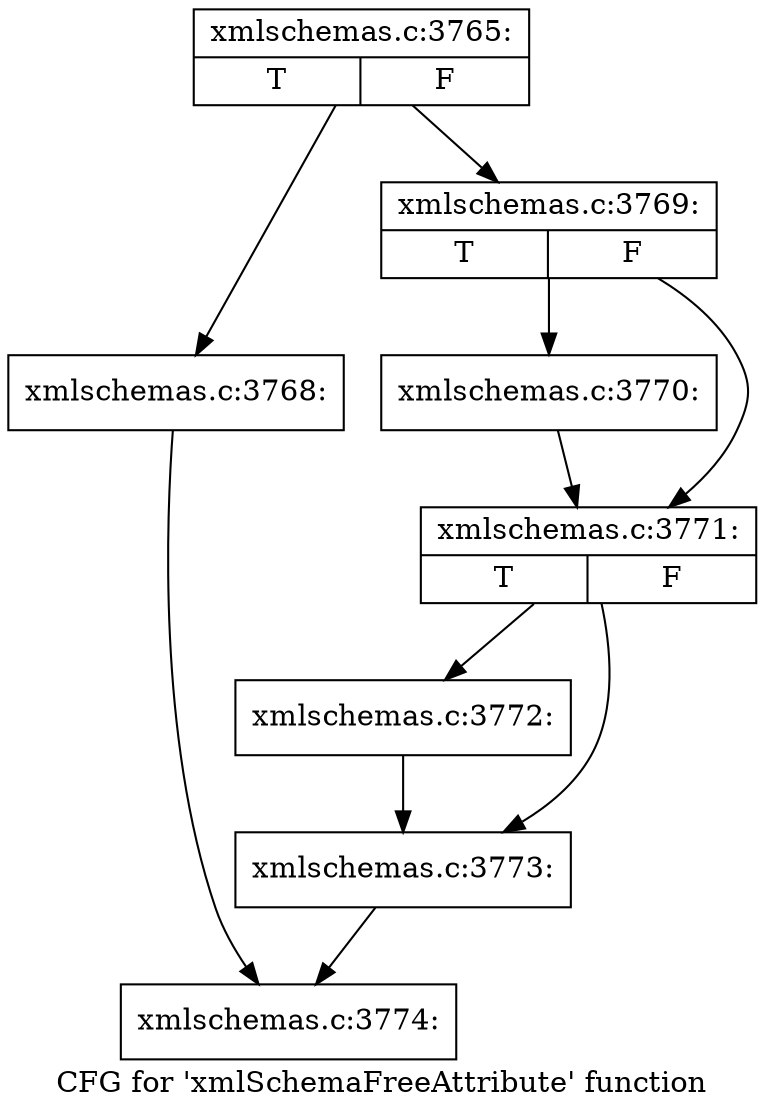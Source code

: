 digraph "CFG for 'xmlSchemaFreeAttribute' function" {
	label="CFG for 'xmlSchemaFreeAttribute' function";

	Node0x55d025da9f80 [shape=record,label="{xmlschemas.c:3765:|{<s0>T|<s1>F}}"];
	Node0x55d025da9f80 -> Node0x55d025db2310;
	Node0x55d025da9f80 -> Node0x55d025db2600;
	Node0x55d025db2310 [shape=record,label="{xmlschemas.c:3768:}"];
	Node0x55d025db2310 -> Node0x55d025da9fd0;
	Node0x55d025db2600 [shape=record,label="{xmlschemas.c:3769:|{<s0>T|<s1>F}}"];
	Node0x55d025db2600 -> Node0x55d025db4e70;
	Node0x55d025db2600 -> Node0x55d025db4ec0;
	Node0x55d025db4e70 [shape=record,label="{xmlschemas.c:3770:}"];
	Node0x55d025db4e70 -> Node0x55d025db4ec0;
	Node0x55d025db4ec0 [shape=record,label="{xmlschemas.c:3771:|{<s0>T|<s1>F}}"];
	Node0x55d025db4ec0 -> Node0x55d025db54b0;
	Node0x55d025db4ec0 -> Node0x55d025db5500;
	Node0x55d025db54b0 [shape=record,label="{xmlschemas.c:3772:}"];
	Node0x55d025db54b0 -> Node0x55d025db5500;
	Node0x55d025db5500 [shape=record,label="{xmlschemas.c:3773:}"];
	Node0x55d025db5500 -> Node0x55d025da9fd0;
	Node0x55d025da9fd0 [shape=record,label="{xmlschemas.c:3774:}"];
}
